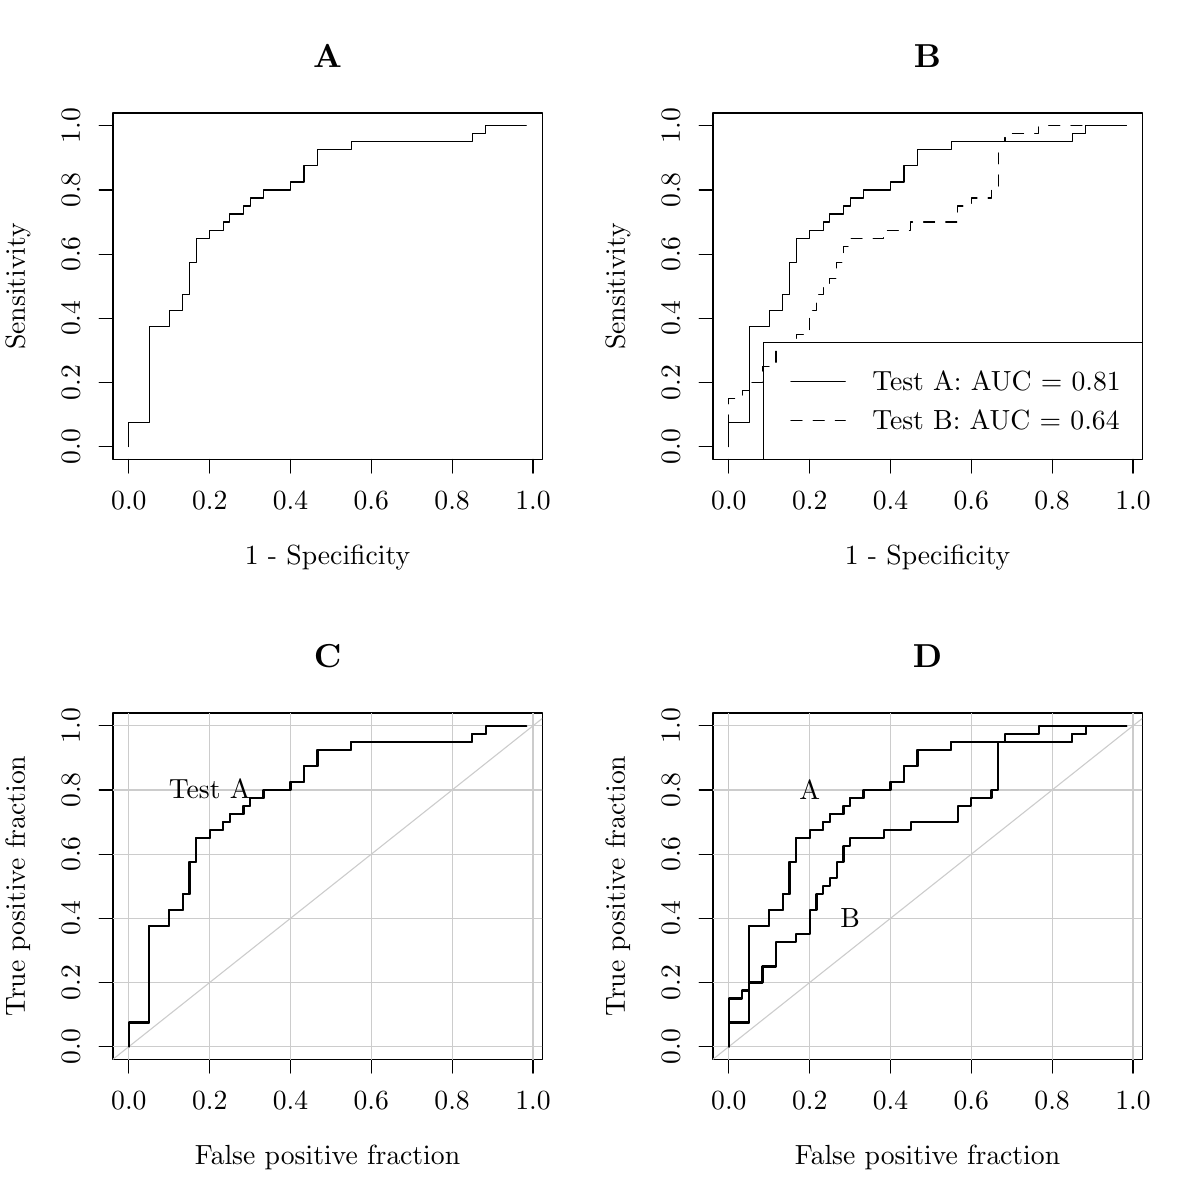 % Created by tikzDevice version 0.7.0 on 2015-01-26 16:54:30
% !TEX encoding = UTF-8 Unicode
\documentclass[10pt]{article}

\nonstopmode

\usepackage{tikz}

\usepackage[active,tightpage,psfixbb]{preview}

\PreviewEnvironment{pgfpicture}

\setlength\PreviewBorder{0pt}
\begin{document}

\begin{tikzpicture}[x=1pt,y=1pt]
\definecolor[named]{fillColor}{rgb}{1.00,1.00,1.00}
\path[use as bounding box,fill=fillColor,fill opacity=0.00] (0,0) rectangle (433.62,433.62);
\begin{scope}
\path[clip] ( 40.84,267.61) rectangle (195.89,392.78);
\definecolor[named]{drawColor}{rgb}{0.00,0.00,0.00}

\path[draw=drawColor,line width= 0.4pt,line join=round,line cap=round] (190.15,388.15) --
	(187.72,388.15) --
	(187.72,388.15) --
	(185.28,388.15) --
	(185.28,388.15) --
	(182.85,388.15) --
	(182.85,388.15) --
	(180.42,388.15) --
	(180.42,388.15) --
	(177.98,388.15) --
	(177.98,388.15) --
	(175.55,388.15) --
	(175.55,388.15) --
	(175.55,388.15) --
	(175.55,385.25) --
	(173.12,385.25) --
	(173.12,385.25) --
	(170.68,385.25) --
	(170.68,385.25) --
	(170.68,385.25) --
	(170.68,382.35) --
	(168.25,382.35) --
	(168.25,382.35) --
	(165.82,382.35) --
	(165.82,382.35) --
	(163.38,382.35) --
	(163.38,382.35) --
	(160.95,382.35) --
	(160.95,382.35) --
	(158.52,382.35) --
	(158.52,382.35) --
	(156.08,382.35) --
	(156.08,382.35) --
	(153.65,382.35) --
	(153.65,382.35) --
	(151.22,382.35) --
	(151.22,382.35) --
	(148.78,382.35) --
	(148.78,382.35) --
	(146.35,382.35) --
	(146.35,382.35) --
	(143.92,382.35) --
	(143.92,382.35) --
	(141.48,382.35) --
	(141.48,382.35) --
	(139.05,382.35) --
	(139.05,382.35) --
	(136.62,382.35) --
	(136.62,382.35) --
	(134.18,382.35) --
	(134.18,382.35) --
	(131.75,382.35) --
	(131.75,382.35) --
	(129.32,382.35) --
	(129.32,382.35) --
	(126.88,382.35) --
	(126.88,382.35) --
	(126.88,382.35) --
	(126.88,379.45) --
	(124.45,379.45) --
	(124.45,379.45) --
	(122.02,379.45) --
	(122.02,379.45) --
	(119.58,379.45) --
	(119.58,379.45) --
	(117.15,379.45) --
	(117.15,379.45) --
	(114.71,379.45) --
	(114.71,379.45) --
	(114.71,379.45) --
	(114.71,376.56) --
	(114.71,376.56) --
	(114.71,373.66) --
	(112.28,373.66) --
	(112.28,373.66) --
	(109.85,373.66) --
	(109.85,373.66) --
	(109.85,373.66) --
	(109.85,370.76) --
	(109.85,370.76) --
	(109.85,367.86) --
	(107.41,367.86) --
	(107.41,367.86) --
	(104.98,367.86) --
	(104.98,367.86) --
	(104.98,367.86) --
	(104.98,364.97) --
	(102.55,364.97) --
	(102.55,364.97) --
	(100.11,364.97) --
	(100.11,364.97) --
	( 97.68,364.97) --
	( 97.68,364.97) --
	( 95.25,364.97) --
	( 95.25,364.97) --
	( 95.25,364.97) --
	( 95.25,362.07) --
	( 92.81,362.07) --
	( 92.81,362.07) --
	( 90.38,362.07) --
	( 90.38,362.07) --
	( 90.38,362.07) --
	( 90.38,359.17) --
	( 87.95,359.17) --
	( 87.95,359.17) --
	( 87.95,359.17) --
	( 87.95,356.27) --
	( 85.51,356.27) --
	( 85.51,356.27) --
	( 83.08,356.27) --
	( 83.08,356.27) --
	( 83.08,356.27) --
	( 83.08,353.38) --
	( 80.65,353.38) --
	( 80.65,353.38) --
	( 80.65,353.38) --
	( 80.65,350.48) --
	( 78.21,350.48) --
	( 78.21,350.48) --
	( 75.78,350.48) --
	( 75.78,350.48) --
	( 75.78,350.48) --
	( 75.78,347.58) --
	( 73.35,347.58) --
	( 73.35,347.58) --
	( 70.91,347.58) --
	( 70.91,347.58) --
	( 70.91,347.58) --
	( 70.91,344.68) --
	( 70.91,344.68) --
	( 70.91,341.79) --
	( 70.91,341.79) --
	( 70.91,338.89) --
	( 68.48,338.89) --
	( 68.48,338.89) --
	( 68.48,338.89) --
	( 68.48,335.99) --
	( 68.48,335.99) --
	( 68.48,333.09) --
	( 68.48,333.09) --
	( 68.48,330.19) --
	( 68.48,330.19) --
	( 68.48,327.30) --
	( 66.05,327.30) --
	( 66.05,327.30) --
	( 66.05,327.30) --
	( 66.05,324.40) --
	( 66.05,324.40) --
	( 66.05,321.50) --
	( 63.61,321.50) --
	( 63.61,321.50) --
	( 61.18,321.50) --
	( 61.18,321.50) --
	( 61.18,321.50) --
	( 61.18,318.60) --
	( 61.18,318.60) --
	( 61.18,315.71) --
	( 58.75,315.71) --
	( 58.75,315.71) --
	( 56.31,315.71) --
	( 56.31,315.71) --
	( 53.88,315.71) --
	( 53.88,315.71) --
	( 53.88,315.71) --
	( 53.88,312.81) --
	( 53.88,312.81) --
	( 53.88,309.91) --
	( 53.88,309.91) --
	( 53.88,307.01) --
	( 53.88,307.01) --
	( 53.88,304.12) --
	( 53.88,304.12) --
	( 53.88,301.22) --
	( 53.88,301.22) --
	( 53.88,298.32) --
	( 53.88,298.32) --
	( 53.88,295.42) --
	( 53.88,295.42) --
	( 53.88,292.53) --
	( 53.88,292.53) --
	( 53.88,289.63) --
	( 53.88,289.63) --
	( 53.88,286.73) --
	( 53.88,286.73) --
	( 53.88,283.83) --
	( 53.88,283.83) --
	( 53.88,280.94) --
	( 51.45,280.94) --
	( 51.45,280.94) --
	( 49.01,280.94) --
	( 49.01,280.94) --
	( 46.58,280.94) --
	( 46.58,280.94) --
	( 46.58,280.94) --
	( 46.58,278.04) --
	( 46.58,278.04) --
	( 46.58,275.14) --
	( 46.58,275.14) --
	( 46.58,272.24);
\end{scope}
\begin{scope}
\path[clip] (  0.00,  0.00) rectangle (433.62,433.62);
\definecolor[named]{drawColor}{rgb}{0.00,0.00,0.00}

\path[draw=drawColor,line width= 0.4pt,line join=round,line cap=round] ( 46.58,267.61) -- (192.58,267.61);

\path[draw=drawColor,line width= 0.4pt,line join=round,line cap=round] ( 46.58,267.61) -- ( 46.58,262.63);

\path[draw=drawColor,line width= 0.4pt,line join=round,line cap=round] ( 75.78,267.61) -- ( 75.78,262.63);

\path[draw=drawColor,line width= 0.4pt,line join=round,line cap=round] (104.98,267.61) -- (104.98,262.63);

\path[draw=drawColor,line width= 0.4pt,line join=round,line cap=round] (134.18,267.61) -- (134.18,262.63);

\path[draw=drawColor,line width= 0.4pt,line join=round,line cap=round] (163.38,267.61) -- (163.38,262.63);

\path[draw=drawColor,line width= 0.4pt,line join=round,line cap=round] (192.58,267.61) -- (192.58,262.63);

\node[text=drawColor,anchor=base,inner sep=0pt, outer sep=0pt, scale=  1.00] at ( 46.58,249.68) {0.0};

\node[text=drawColor,anchor=base,inner sep=0pt, outer sep=0pt, scale=  1.00] at ( 75.78,249.68) {0.2};

\node[text=drawColor,anchor=base,inner sep=0pt, outer sep=0pt, scale=  1.00] at (104.98,249.68) {0.4};

\node[text=drawColor,anchor=base,inner sep=0pt, outer sep=0pt, scale=  1.00] at (134.18,249.68) {0.6};

\node[text=drawColor,anchor=base,inner sep=0pt, outer sep=0pt, scale=  1.00] at (163.38,249.68) {0.8};

\node[text=drawColor,anchor=base,inner sep=0pt, outer sep=0pt, scale=  1.00] at (192.58,249.68) {1.0};

\path[draw=drawColor,line width= 0.4pt,line join=round,line cap=round] ( 40.84,272.24) -- ( 40.84,388.15);

\path[draw=drawColor,line width= 0.4pt,line join=round,line cap=round] ( 40.84,272.24) -- ( 35.86,272.24);

\path[draw=drawColor,line width= 0.4pt,line join=round,line cap=round] ( 40.84,295.42) -- ( 35.86,295.42);

\path[draw=drawColor,line width= 0.4pt,line join=round,line cap=round] ( 40.84,318.60) -- ( 35.86,318.60);

\path[draw=drawColor,line width= 0.4pt,line join=round,line cap=round] ( 40.84,341.79) -- ( 35.86,341.79);

\path[draw=drawColor,line width= 0.4pt,line join=round,line cap=round] ( 40.84,364.97) -- ( 35.86,364.97);

\path[draw=drawColor,line width= 0.4pt,line join=round,line cap=round] ( 40.84,388.15) -- ( 35.86,388.15);

\node[text=drawColor,rotate= 90.00,anchor=base,inner sep=0pt, outer sep=0pt, scale=  1.00] at ( 28.88,272.24) {0.0};

\node[text=drawColor,rotate= 90.00,anchor=base,inner sep=0pt, outer sep=0pt, scale=  1.00] at ( 28.88,295.42) {0.2};

\node[text=drawColor,rotate= 90.00,anchor=base,inner sep=0pt, outer sep=0pt, scale=  1.00] at ( 28.88,318.60) {0.4};

\node[text=drawColor,rotate= 90.00,anchor=base,inner sep=0pt, outer sep=0pt, scale=  1.00] at ( 28.88,341.79) {0.6};

\node[text=drawColor,rotate= 90.00,anchor=base,inner sep=0pt, outer sep=0pt, scale=  1.00] at ( 28.88,364.97) {0.8};

\node[text=drawColor,rotate= 90.00,anchor=base,inner sep=0pt, outer sep=0pt, scale=  1.00] at ( 28.88,388.15) {1.0};

\path[draw=drawColor,line width= 0.4pt,line join=round,line cap=round] ( 40.84,267.61) --
	(195.89,267.61) --
	(195.89,392.78) --
	( 40.84,392.78) --
	( 40.84,267.61);
\end{scope}
\begin{scope}
\path[clip] (  0.00,216.81) rectangle (216.81,433.62);
\definecolor[named]{drawColor}{rgb}{0.00,0.00,0.00}

\node[text=drawColor,anchor=base,inner sep=0pt, outer sep=0pt, scale=  1.20] at (118.36,409.08) {\bfseries A};

\node[text=drawColor,anchor=base,inner sep=0pt, outer sep=0pt, scale=  1.00] at (118.36,229.76) {1 - Specificity};

\node[text=drawColor,rotate= 90.00,anchor=base,inner sep=0pt, outer sep=0pt, scale=  1.00] at (  8.96,330.19) {Sensitivity};
\end{scope}
\begin{scope}
\path[clip] (257.65,267.61) rectangle (412.70,392.78);
\definecolor[named]{drawColor}{rgb}{0.00,0.00,0.00}

\path[draw=drawColor,line width= 0.4pt,line join=round,line cap=round] (406.96,388.15) --
	(404.53,388.15) --
	(404.53,388.15) --
	(402.09,388.15) --
	(402.09,388.15) --
	(399.66,388.15) --
	(399.66,388.15) --
	(397.23,388.15) --
	(397.23,388.15) --
	(394.79,388.15) --
	(394.79,388.15) --
	(392.36,388.15) --
	(392.36,388.15) --
	(392.36,388.15) --
	(392.36,385.25) --
	(389.93,385.25) --
	(389.93,385.25) --
	(387.49,385.25) --
	(387.49,385.25) --
	(387.49,385.25) --
	(387.49,382.35) --
	(385.06,382.35) --
	(385.06,382.35) --
	(382.63,382.35) --
	(382.63,382.35) --
	(380.19,382.35) --
	(380.19,382.35) --
	(377.76,382.35) --
	(377.76,382.35) --
	(375.33,382.35) --
	(375.33,382.35) --
	(372.89,382.35) --
	(372.89,382.35) --
	(370.46,382.35) --
	(370.46,382.35) --
	(368.03,382.35) --
	(368.03,382.35) --
	(365.59,382.35) --
	(365.59,382.35) --
	(363.16,382.35) --
	(363.16,382.35) --
	(360.73,382.35) --
	(360.73,382.35) --
	(358.29,382.35) --
	(358.29,382.35) --
	(355.86,382.35) --
	(355.86,382.35) --
	(353.43,382.35) --
	(353.43,382.35) --
	(350.99,382.35) --
	(350.99,382.35) --
	(348.56,382.35) --
	(348.56,382.35) --
	(346.13,382.35) --
	(346.13,382.35) --
	(343.69,382.35) --
	(343.69,382.35) --
	(343.69,382.35) --
	(343.69,379.45) --
	(341.26,379.45) --
	(341.26,379.45) --
	(338.83,379.45) --
	(338.83,379.45) --
	(336.39,379.45) --
	(336.39,379.45) --
	(333.96,379.45) --
	(333.96,379.45) --
	(331.52,379.45) --
	(331.52,379.45) --
	(331.52,379.45) --
	(331.52,376.56) --
	(331.52,376.56) --
	(331.52,373.66) --
	(329.09,373.66) --
	(329.09,373.66) --
	(326.66,373.66) --
	(326.66,373.66) --
	(326.66,373.66) --
	(326.66,370.76) --
	(326.66,370.76) --
	(326.66,367.86) --
	(324.22,367.86) --
	(324.22,367.86) --
	(321.79,367.86) --
	(321.79,367.86) --
	(321.79,367.86) --
	(321.79,364.97) --
	(319.36,364.97) --
	(319.36,364.97) --
	(316.92,364.97) --
	(316.92,364.97) --
	(314.49,364.97) --
	(314.49,364.97) --
	(312.06,364.97) --
	(312.06,364.97) --
	(312.06,364.97) --
	(312.06,362.07) --
	(309.62,362.07) --
	(309.62,362.07) --
	(307.19,362.07) --
	(307.19,362.07) --
	(307.19,362.07) --
	(307.19,359.17) --
	(304.76,359.17) --
	(304.76,359.17) --
	(304.76,359.17) --
	(304.76,356.27) --
	(302.32,356.27) --
	(302.32,356.27) --
	(299.89,356.27) --
	(299.89,356.27) --
	(299.89,356.27) --
	(299.89,353.38) --
	(297.46,353.38) --
	(297.46,353.38) --
	(297.46,353.38) --
	(297.46,350.48) --
	(295.02,350.48) --
	(295.02,350.48) --
	(292.59,350.48) --
	(292.59,350.48) --
	(292.59,350.48) --
	(292.59,347.58) --
	(290.16,347.58) --
	(290.16,347.58) --
	(287.72,347.58) --
	(287.72,347.58) --
	(287.72,347.58) --
	(287.72,344.68) --
	(287.72,344.68) --
	(287.72,341.79) --
	(287.72,341.79) --
	(287.72,338.89) --
	(285.29,338.89) --
	(285.29,338.89) --
	(285.29,338.89) --
	(285.29,335.99) --
	(285.29,335.99) --
	(285.29,333.09) --
	(285.29,333.09) --
	(285.29,330.19) --
	(285.29,330.19) --
	(285.29,327.30) --
	(282.86,327.30) --
	(282.86,327.30) --
	(282.86,327.30) --
	(282.86,324.40) --
	(282.86,324.40) --
	(282.86,321.50) --
	(280.42,321.50) --
	(280.42,321.50) --
	(277.99,321.50) --
	(277.99,321.50) --
	(277.99,321.50) --
	(277.99,318.60) --
	(277.99,318.60) --
	(277.99,315.71) --
	(275.56,315.71) --
	(275.56,315.71) --
	(273.12,315.71) --
	(273.12,315.71) --
	(270.69,315.71) --
	(270.69,315.71) --
	(270.69,315.71) --
	(270.69,312.81) --
	(270.69,312.81) --
	(270.69,309.91) --
	(270.69,309.91) --
	(270.69,307.01) --
	(270.69,307.01) --
	(270.69,304.12) --
	(270.69,304.12) --
	(270.69,301.22) --
	(270.69,301.22) --
	(270.69,298.32) --
	(270.69,298.32) --
	(270.69,295.42) --
	(270.69,295.42) --
	(270.69,292.53) --
	(270.69,292.53) --
	(270.69,289.63) --
	(270.69,289.63) --
	(270.69,286.73) --
	(270.69,286.73) --
	(270.69,283.83) --
	(270.69,283.83) --
	(270.69,280.94) --
	(268.26,280.94) --
	(268.26,280.94) --
	(265.82,280.94) --
	(265.82,280.94) --
	(263.39,280.94) --
	(263.39,280.94) --
	(263.39,280.94) --
	(263.39,278.04) --
	(263.39,278.04) --
	(263.39,275.14) --
	(263.39,275.14) --
	(263.39,272.24);
\end{scope}
\begin{scope}
\path[clip] (  0.00,  0.00) rectangle (433.62,433.62);
\definecolor[named]{drawColor}{rgb}{0.00,0.00,0.00}

\path[draw=drawColor,line width= 0.4pt,line join=round,line cap=round] (263.39,267.61) -- (409.39,267.61);

\path[draw=drawColor,line width= 0.4pt,line join=round,line cap=round] (263.39,267.61) -- (263.39,262.63);

\path[draw=drawColor,line width= 0.4pt,line join=round,line cap=round] (292.59,267.61) -- (292.59,262.63);

\path[draw=drawColor,line width= 0.4pt,line join=round,line cap=round] (321.79,267.61) -- (321.79,262.63);

\path[draw=drawColor,line width= 0.4pt,line join=round,line cap=round] (350.99,267.61) -- (350.99,262.63);

\path[draw=drawColor,line width= 0.4pt,line join=round,line cap=round] (380.19,267.61) -- (380.19,262.63);

\path[draw=drawColor,line width= 0.4pt,line join=round,line cap=round] (409.39,267.61) -- (409.39,262.63);

\node[text=drawColor,anchor=base,inner sep=0pt, outer sep=0pt, scale=  1.00] at (263.39,249.68) {0.0};

\node[text=drawColor,anchor=base,inner sep=0pt, outer sep=0pt, scale=  1.00] at (292.59,249.68) {0.2};

\node[text=drawColor,anchor=base,inner sep=0pt, outer sep=0pt, scale=  1.00] at (321.79,249.68) {0.4};

\node[text=drawColor,anchor=base,inner sep=0pt, outer sep=0pt, scale=  1.00] at (350.99,249.68) {0.6};

\node[text=drawColor,anchor=base,inner sep=0pt, outer sep=0pt, scale=  1.00] at (380.19,249.68) {0.8};

\node[text=drawColor,anchor=base,inner sep=0pt, outer sep=0pt, scale=  1.00] at (409.39,249.68) {1.0};

\path[draw=drawColor,line width= 0.4pt,line join=round,line cap=round] (257.65,272.24) -- (257.65,388.15);

\path[draw=drawColor,line width= 0.4pt,line join=round,line cap=round] (257.65,272.24) -- (252.67,272.24);

\path[draw=drawColor,line width= 0.4pt,line join=round,line cap=round] (257.65,295.42) -- (252.67,295.42);

\path[draw=drawColor,line width= 0.4pt,line join=round,line cap=round] (257.65,318.60) -- (252.67,318.60);

\path[draw=drawColor,line width= 0.4pt,line join=round,line cap=round] (257.65,341.79) -- (252.67,341.79);

\path[draw=drawColor,line width= 0.4pt,line join=round,line cap=round] (257.65,364.97) -- (252.67,364.97);

\path[draw=drawColor,line width= 0.4pt,line join=round,line cap=round] (257.65,388.15) -- (252.67,388.15);

\node[text=drawColor,rotate= 90.00,anchor=base,inner sep=0pt, outer sep=0pt, scale=  1.00] at (245.69,272.24) {0.0};

\node[text=drawColor,rotate= 90.00,anchor=base,inner sep=0pt, outer sep=0pt, scale=  1.00] at (245.69,295.42) {0.2};

\node[text=drawColor,rotate= 90.00,anchor=base,inner sep=0pt, outer sep=0pt, scale=  1.00] at (245.69,318.60) {0.4};

\node[text=drawColor,rotate= 90.00,anchor=base,inner sep=0pt, outer sep=0pt, scale=  1.00] at (245.69,341.79) {0.6};

\node[text=drawColor,rotate= 90.00,anchor=base,inner sep=0pt, outer sep=0pt, scale=  1.00] at (245.69,364.97) {0.8};

\node[text=drawColor,rotate= 90.00,anchor=base,inner sep=0pt, outer sep=0pt, scale=  1.00] at (245.69,388.15) {1.0};

\path[draw=drawColor,line width= 0.4pt,line join=round,line cap=round] (257.65,267.61) --
	(412.70,267.61) --
	(412.70,392.78) --
	(257.65,392.78) --
	(257.65,267.61);
\end{scope}
\begin{scope}
\path[clip] (216.81,216.81) rectangle (433.62,433.62);
\definecolor[named]{drawColor}{rgb}{0.00,0.00,0.00}

\node[text=drawColor,anchor=base,inner sep=0pt, outer sep=0pt, scale=  1.20] at (335.17,409.08) {\bfseries B};

\node[text=drawColor,anchor=base,inner sep=0pt, outer sep=0pt, scale=  1.00] at (335.17,229.76) {1 - Specificity};

\node[text=drawColor,rotate= 90.00,anchor=base,inner sep=0pt, outer sep=0pt, scale=  1.00] at (225.77,330.19) {Sensitivity};
\end{scope}
\begin{scope}
\path[clip] (257.65,267.61) rectangle (412.70,392.78);
\definecolor[named]{drawColor}{rgb}{0.00,0.00,0.00}

\path[draw=drawColor,line width= 0.4pt,dash pattern=on 4pt off 4pt ,line join=round,line cap=round] (406.96,388.15) --
	(404.53,388.15) --
	(404.53,388.15) --
	(402.09,388.15) --
	(402.09,388.15) --
	(399.66,388.15) --
	(399.66,388.15) --
	(397.23,388.15) --
	(397.23,388.15) --
	(394.79,388.15) --
	(394.79,388.15) --
	(392.36,388.15) --
	(392.36,388.15) --
	(389.93,388.15) --
	(389.93,388.15) --
	(387.49,388.15) --
	(387.49,388.15) --
	(385.06,388.15) --
	(385.06,388.15) --
	(382.63,388.15) --
	(382.63,388.15) --
	(380.19,388.15) --
	(380.19,388.15) --
	(377.76,388.15) --
	(377.76,388.15) --
	(375.33,388.15) --
	(375.33,388.15) --
	(375.33,388.15) --
	(375.33,385.25) --
	(372.89,385.25) --
	(372.89,385.25) --
	(370.46,385.25) --
	(370.46,385.25) --
	(368.03,385.25) --
	(368.03,385.25) --
	(365.59,385.25) --
	(365.59,385.25) --
	(363.16,385.25) --
	(363.16,385.25) --
	(363.16,385.25) --
	(363.16,382.35) --
	(360.73,382.35) --
	(360.73,382.35) --
	(360.73,382.35) --
	(360.73,379.45) --
	(360.73,379.45) --
	(360.73,376.56) --
	(360.73,376.56) --
	(360.73,373.66) --
	(360.73,373.66) --
	(360.73,370.76) --
	(360.73,370.76) --
	(360.73,367.86) --
	(360.73,367.86) --
	(360.73,364.97) --
	(358.29,364.97) --
	(358.29,364.97) --
	(358.29,364.97) --
	(358.29,362.07) --
	(355.86,362.07) --
	(355.86,362.07) --
	(353.43,362.07) --
	(353.43,362.07) --
	(350.99,362.07) --
	(350.99,362.07) --
	(350.99,362.07) --
	(350.99,359.17) --
	(348.56,359.17) --
	(348.56,359.17) --
	(346.13,359.17) --
	(346.13,359.17) --
	(346.13,359.17) --
	(346.13,356.27) --
	(346.13,356.27) --
	(346.13,353.38) --
	(343.69,353.38) --
	(343.69,353.38) --
	(341.26,353.38) --
	(341.26,353.38) --
	(338.83,353.38) --
	(338.83,353.38) --
	(336.39,353.38) --
	(336.39,353.38) --
	(333.96,353.38) --
	(333.96,353.38) --
	(331.52,353.38) --
	(331.52,353.38) --
	(329.09,353.38) --
	(329.09,353.38) --
	(329.09,353.38) --
	(329.09,350.48) --
	(326.66,350.48) --
	(326.66,350.48) --
	(324.22,350.48) --
	(324.22,350.48) --
	(321.79,350.48) --
	(321.79,350.48) --
	(319.36,350.48) --
	(319.36,350.48) --
	(319.36,350.48) --
	(319.36,347.58) --
	(316.92,347.58) --
	(316.92,347.58) --
	(314.49,347.58) --
	(314.49,347.58) --
	(312.06,347.58) --
	(312.06,347.58) --
	(309.62,347.58) --
	(309.62,347.58) --
	(307.19,347.58) --
	(307.19,347.58) --
	(307.19,347.58) --
	(307.19,344.68) --
	(304.76,344.68) --
	(304.76,344.68) --
	(304.76,344.68) --
	(304.76,341.79) --
	(304.76,341.79) --
	(304.76,338.89) --
	(302.32,338.89) --
	(302.32,338.89) --
	(302.32,338.89) --
	(302.32,335.99) --
	(302.32,335.99) --
	(302.32,333.09) --
	(299.89,333.09) --
	(299.89,333.09) --
	(299.89,333.09) --
	(299.89,330.19) --
	(297.46,330.19) --
	(297.46,330.19) --
	(297.46,330.19) --
	(297.46,327.30) --
	(295.02,327.30) --
	(295.02,327.30) --
	(295.02,327.30) --
	(295.02,324.40) --
	(295.02,324.40) --
	(295.02,321.50) --
	(292.59,321.50) --
	(292.59,321.50) --
	(292.59,321.50) --
	(292.59,318.60) --
	(292.59,318.60) --
	(292.59,315.71) --
	(292.59,315.71) --
	(292.59,312.81) --
	(290.16,312.81) --
	(290.16,312.81) --
	(287.72,312.81) --
	(287.72,312.81) --
	(287.72,312.81) --
	(287.72,309.91) --
	(285.29,309.91) --
	(285.29,309.91) --
	(282.86,309.91) --
	(282.86,309.91) --
	(280.42,309.91) --
	(280.42,309.91) --
	(280.42,309.91) --
	(280.42,307.01) --
	(280.42,307.01) --
	(280.42,304.12) --
	(280.42,304.12) --
	(280.42,301.22) --
	(277.99,301.22) --
	(277.99,301.22) --
	(275.56,301.22) --
	(275.56,301.22) --
	(275.56,301.22) --
	(275.56,298.32) --
	(275.56,298.32) --
	(275.56,295.42) --
	(273.12,295.42) --
	(273.12,295.42) --
	(270.69,295.42) --
	(270.69,295.42) --
	(270.69,295.42) --
	(270.69,292.53) --
	(268.26,292.53) --
	(268.26,292.53) --
	(268.26,292.53) --
	(268.26,289.63) --
	(265.82,289.63) --
	(265.82,289.63) --
	(263.39,289.63) --
	(263.39,289.63) --
	(263.39,289.63) --
	(263.39,286.73) --
	(263.39,286.73) --
	(263.39,283.83) --
	(263.39,283.83) --
	(263.39,280.94) --
	(263.39,280.94) --
	(263.39,278.04) --
	(263.39,278.04) --
	(263.39,275.14) --
	(263.39,275.14) --
	(263.39,272.24);

\path[draw=drawColor,line width= 0.4pt,line join=round,line cap=round] (276.04,309.93) rectangle (412.70,267.61);

\path[draw=drawColor,line width= 0.4pt,line join=round,line cap=round] (285.83,295.82) -- (305.42,295.82);

\path[draw=drawColor,line width= 0.4pt,dash pattern=on 4pt off 4pt ,line join=round,line cap=round] (285.83,281.71) -- (305.42,281.71);

\node[text=drawColor,anchor=base west,inner sep=0pt, outer sep=0pt, scale=  1.00] at (315.22,292.39) {Test A: AUC = 0.81};

\node[text=drawColor,anchor=base west,inner sep=0pt, outer sep=0pt, scale=  1.00] at (315.22,278.29) {Test B: AUC = 0.64};
\end{scope}
\begin{scope}
\path[clip] ( 40.84, 50.80) rectangle (195.89,175.97);
\definecolor[named]{drawColor}{rgb}{0.00,0.00,0.00}

\path[draw=drawColor,line width= 0.8pt,line join=round,line cap=round] (190.15,171.34) --
	(187.72,171.34) --
	(187.72,171.34) --
	(185.28,171.34) --
	(185.28,171.34) --
	(182.85,171.34) --
	(182.85,171.34) --
	(180.42,171.34) --
	(180.42,171.34) --
	(177.98,171.34) --
	(177.98,171.34) --
	(175.55,171.34) --
	(175.55,171.34) --
	(175.55,171.34) --
	(175.55,168.44) --
	(173.12,168.44) --
	(173.12,168.44) --
	(170.68,168.44) --
	(170.68,168.44) --
	(170.68,168.44) --
	(170.68,165.54) --
	(168.25,165.54) --
	(168.25,165.54) --
	(165.82,165.54) --
	(165.82,165.54) --
	(163.38,165.54) --
	(163.38,165.54) --
	(160.95,165.54) --
	(160.95,165.54) --
	(158.52,165.54) --
	(158.52,165.54) --
	(156.08,165.54) --
	(156.08,165.54) --
	(153.65,165.54) --
	(153.65,165.54) --
	(151.22,165.54) --
	(151.22,165.54) --
	(148.78,165.54) --
	(148.78,165.54) --
	(146.35,165.54) --
	(146.35,165.54) --
	(143.92,165.54) --
	(143.92,165.54) --
	(141.48,165.54) --
	(141.48,165.54) --
	(139.05,165.54) --
	(139.05,165.54) --
	(136.62,165.54) --
	(136.62,165.54) --
	(134.18,165.54) --
	(134.18,165.54) --
	(131.75,165.54) --
	(131.75,165.54) --
	(129.32,165.54) --
	(129.32,165.54) --
	(126.88,165.54) --
	(126.88,165.54) --
	(126.88,165.54) --
	(126.88,162.64) --
	(124.45,162.64) --
	(124.45,162.64) --
	(122.02,162.64) --
	(122.02,162.64) --
	(119.58,162.64) --
	(119.58,162.64) --
	(117.15,162.64) --
	(117.15,162.64) --
	(114.71,162.64) --
	(114.71,162.64) --
	(114.71,162.64) --
	(114.71,159.75) --
	(114.71,159.75) --
	(114.71,156.85) --
	(112.28,156.85) --
	(112.28,156.85) --
	(109.85,156.85) --
	(109.85,156.85) --
	(109.85,156.85) --
	(109.85,153.95) --
	(109.85,153.95) --
	(109.85,151.05) --
	(107.41,151.05) --
	(107.41,151.05) --
	(104.98,151.05) --
	(104.98,151.05) --
	(104.98,151.05) --
	(104.98,148.16) --
	(102.55,148.16) --
	(102.55,148.16) --
	(100.11,148.16) --
	(100.11,148.16) --
	( 97.68,148.16) --
	( 97.68,148.16) --
	( 95.25,148.16) --
	( 95.25,148.16) --
	( 95.25,148.16) --
	( 95.25,145.26) --
	( 92.81,145.26) --
	( 92.81,145.26) --
	( 90.38,145.26) --
	( 90.38,145.26) --
	( 90.38,145.26) --
	( 90.38,142.36) --
	( 87.95,142.36) --
	( 87.95,142.36) --
	( 87.95,142.36) --
	( 87.95,139.46) --
	( 85.51,139.46) --
	( 85.51,139.46) --
	( 83.08,139.46) --
	( 83.08,139.46) --
	( 83.08,139.46) --
	( 83.08,136.57) --
	( 80.65,136.57) --
	( 80.65,136.57) --
	( 80.65,136.57) --
	( 80.65,133.67) --
	( 78.21,133.67) --
	( 78.21,133.67) --
	( 75.78,133.67) --
	( 75.78,133.67) --
	( 75.78,133.67) --
	( 75.78,130.77) --
	( 73.35,130.77) --
	( 73.35,130.77) --
	( 70.91,130.77) --
	( 70.91,130.77) --
	( 70.91,130.77) --
	( 70.91,127.87) --
	( 70.91,127.87) --
	( 70.91,124.98) --
	( 70.91,124.98) --
	( 70.91,122.08) --
	( 68.48,122.08) --
	( 68.48,122.08) --
	( 68.48,122.08) --
	( 68.48,119.18) --
	( 68.48,119.18) --
	( 68.48,116.28) --
	( 68.48,116.28) --
	( 68.48,113.38) --
	( 68.48,113.38) --
	( 68.48,110.49) --
	( 66.05,110.49) --
	( 66.05,110.49) --
	( 66.05,110.49) --
	( 66.05,107.59) --
	( 66.05,107.59) --
	( 66.05,104.69) --
	( 63.61,104.69) --
	( 63.61,104.69) --
	( 61.18,104.69) --
	( 61.18,104.69) --
	( 61.18,104.69) --
	( 61.18,101.79) --
	( 61.18,101.79) --
	( 61.18, 98.90) --
	( 58.75, 98.90) --
	( 58.75, 98.90) --
	( 56.31, 98.90) --
	( 56.31, 98.90) --
	( 53.88, 98.90) --
	( 53.88, 98.90) --
	( 53.88, 98.90) --
	( 53.88, 96.00) --
	( 53.88, 96.00) --
	( 53.88, 93.10) --
	( 53.88, 93.10) --
	( 53.88, 90.20) --
	( 53.88, 90.20) --
	( 53.88, 87.31) --
	( 53.88, 87.31) --
	( 53.88, 84.41) --
	( 53.88, 84.41) --
	( 53.88, 81.51) --
	( 53.88, 81.51) --
	( 53.88, 78.61) --
	( 53.88, 78.61) --
	( 53.88, 75.72) --
	( 53.88, 75.72) --
	( 53.88, 72.82) --
	( 53.88, 72.82) --
	( 53.88, 69.92) --
	( 53.88, 69.92) --
	( 53.88, 67.02) --
	( 53.88, 67.02) --
	( 53.88, 64.13) --
	( 51.45, 64.13) --
	( 51.45, 64.13) --
	( 49.01, 64.13) --
	( 49.01, 64.13) --
	( 46.58, 64.13) --
	( 46.58, 64.13) --
	( 46.58, 64.13) --
	( 46.58, 61.23) --
	( 46.58, 61.23) --
	( 46.58, 58.33) --
	( 46.58, 58.33) --
	( 46.58, 55.43);
\end{scope}
\begin{scope}
\path[clip] (  0.00,  0.00) rectangle (433.62,433.62);
\definecolor[named]{drawColor}{rgb}{0.00,0.00,0.00}

\path[draw=drawColor,line width= 0.4pt,line join=round,line cap=round] ( 46.58, 50.80) -- (192.58, 50.80);

\path[draw=drawColor,line width= 0.4pt,line join=round,line cap=round] ( 46.58, 50.80) -- ( 46.58, 45.82);

\path[draw=drawColor,line width= 0.4pt,line join=round,line cap=round] ( 75.78, 50.80) -- ( 75.78, 45.82);

\path[draw=drawColor,line width= 0.4pt,line join=round,line cap=round] (104.98, 50.80) -- (104.98, 45.82);

\path[draw=drawColor,line width= 0.4pt,line join=round,line cap=round] (134.18, 50.80) -- (134.18, 45.82);

\path[draw=drawColor,line width= 0.4pt,line join=round,line cap=round] (163.38, 50.80) -- (163.38, 45.82);

\path[draw=drawColor,line width= 0.4pt,line join=round,line cap=round] (192.58, 50.80) -- (192.58, 45.82);

\node[text=drawColor,anchor=base,inner sep=0pt, outer sep=0pt, scale=  1.00] at ( 46.58, 32.87) {0.0};

\node[text=drawColor,anchor=base,inner sep=0pt, outer sep=0pt, scale=  1.00] at ( 75.78, 32.87) {0.2};

\node[text=drawColor,anchor=base,inner sep=0pt, outer sep=0pt, scale=  1.00] at (104.98, 32.87) {0.4};

\node[text=drawColor,anchor=base,inner sep=0pt, outer sep=0pt, scale=  1.00] at (134.18, 32.87) {0.6};

\node[text=drawColor,anchor=base,inner sep=0pt, outer sep=0pt, scale=  1.00] at (163.38, 32.87) {0.8};

\node[text=drawColor,anchor=base,inner sep=0pt, outer sep=0pt, scale=  1.00] at (192.58, 32.87) {1.0};

\path[draw=drawColor,line width= 0.4pt,line join=round,line cap=round] ( 40.84, 55.43) -- ( 40.84,171.34);

\path[draw=drawColor,line width= 0.4pt,line join=round,line cap=round] ( 40.84, 55.43) -- ( 35.86, 55.43);

\path[draw=drawColor,line width= 0.4pt,line join=round,line cap=round] ( 40.84, 78.61) -- ( 35.86, 78.61);

\path[draw=drawColor,line width= 0.4pt,line join=round,line cap=round] ( 40.84,101.79) -- ( 35.86,101.79);

\path[draw=drawColor,line width= 0.4pt,line join=round,line cap=round] ( 40.84,124.98) -- ( 35.86,124.98);

\path[draw=drawColor,line width= 0.4pt,line join=round,line cap=round] ( 40.84,148.16) -- ( 35.86,148.16);

\path[draw=drawColor,line width= 0.4pt,line join=round,line cap=round] ( 40.84,171.34) -- ( 35.86,171.34);

\node[text=drawColor,rotate= 90.00,anchor=base,inner sep=0pt, outer sep=0pt, scale=  1.00] at ( 28.88, 55.43) {0.0};

\node[text=drawColor,rotate= 90.00,anchor=base,inner sep=0pt, outer sep=0pt, scale=  1.00] at ( 28.88, 78.61) {0.2};

\node[text=drawColor,rotate= 90.00,anchor=base,inner sep=0pt, outer sep=0pt, scale=  1.00] at ( 28.88,101.79) {0.4};

\node[text=drawColor,rotate= 90.00,anchor=base,inner sep=0pt, outer sep=0pt, scale=  1.00] at ( 28.88,124.98) {0.6};

\node[text=drawColor,rotate= 90.00,anchor=base,inner sep=0pt, outer sep=0pt, scale=  1.00] at ( 28.88,148.16) {0.8};

\node[text=drawColor,rotate= 90.00,anchor=base,inner sep=0pt, outer sep=0pt, scale=  1.00] at ( 28.88,171.34) {1.0};

\path[draw=drawColor,line width= 0.4pt,line join=round,line cap=round] ( 40.84, 50.80) --
	(195.89, 50.80) --
	(195.89,175.97) --
	( 40.84,175.97) --
	( 40.84, 50.80);
\end{scope}
\begin{scope}
\path[clip] (  0.00,  0.00) rectangle (216.81,216.81);
\definecolor[named]{drawColor}{rgb}{0.00,0.00,0.00}

\node[text=drawColor,anchor=base,inner sep=0pt, outer sep=0pt, scale=  1.20] at (118.36,192.27) {\bfseries C};

\node[text=drawColor,anchor=base,inner sep=0pt, outer sep=0pt, scale=  1.00] at (118.36, 12.95) {False positive fraction};

\node[text=drawColor,rotate= 90.00,anchor=base,inner sep=0pt, outer sep=0pt, scale=  1.00] at (  8.96,113.38) {True positive fraction};
\end{scope}
\begin{scope}
\path[clip] ( 40.84, 50.80) rectangle (195.89,175.97);
\definecolor[named]{drawColor}{rgb}{0.80,0.80,0.80}

\path[draw=drawColor,line width= 0.4pt,line join=round,line cap=round] ( 46.58, 50.80) -- ( 46.58,175.97);

\path[draw=drawColor,line width= 0.4pt,line join=round,line cap=round] ( 75.78, 50.80) -- ( 75.78,175.97);

\path[draw=drawColor,line width= 0.4pt,line join=round,line cap=round] (104.98, 50.80) -- (104.98,175.97);

\path[draw=drawColor,line width= 0.4pt,line join=round,line cap=round] (134.18, 50.80) -- (134.18,175.97);

\path[draw=drawColor,line width= 0.4pt,line join=round,line cap=round] (163.38, 50.80) -- (163.38,175.97);

\path[draw=drawColor,line width= 0.4pt,line join=round,line cap=round] (192.58, 50.80) -- (192.58,175.97);

\path[draw=drawColor,line width= 0.4pt,line join=round,line cap=round] ( 40.84, 55.43) -- (195.89, 55.43);

\path[draw=drawColor,line width= 0.4pt,line join=round,line cap=round] ( 40.84, 78.61) -- (195.89, 78.61);

\path[draw=drawColor,line width= 0.4pt,line join=round,line cap=round] ( 40.84,101.79) -- (195.89,101.79);

\path[draw=drawColor,line width= 0.4pt,line join=round,line cap=round] ( 40.84,124.98) -- (195.89,124.98);

\path[draw=drawColor,line width= 0.4pt,line join=round,line cap=round] ( 40.84,148.16) -- (195.89,148.16);

\path[draw=drawColor,line width= 0.4pt,line join=round,line cap=round] ( 40.84,171.34) -- (195.89,171.34);

\path[draw=drawColor,line width= 0.4pt,line join=round,line cap=round] ( 40.84, 50.87) -- (195.89,173.96);
\definecolor[named]{drawColor}{rgb}{0.00,0.00,0.00}

\path[draw=drawColor,line width= 0.8pt,line join=round,line cap=round] (190.15,171.34) --
	(187.72,171.34) --
	(187.72,171.34) --
	(185.28,171.34) --
	(185.28,171.34) --
	(182.85,171.34) --
	(182.85,171.34) --
	(180.42,171.34) --
	(180.42,171.34) --
	(177.98,171.34) --
	(177.98,171.34) --
	(175.55,171.34) --
	(175.55,171.34) --
	(175.55,171.34) --
	(175.55,168.44) --
	(173.12,168.44) --
	(173.12,168.44) --
	(170.68,168.44) --
	(170.68,168.44) --
	(170.68,168.44) --
	(170.68,165.54) --
	(168.25,165.54) --
	(168.25,165.54) --
	(165.82,165.54) --
	(165.82,165.54) --
	(163.38,165.54) --
	(163.38,165.54) --
	(160.95,165.54) --
	(160.95,165.54) --
	(158.52,165.54) --
	(158.52,165.54) --
	(156.08,165.54) --
	(156.08,165.54) --
	(153.65,165.54) --
	(153.65,165.54) --
	(151.22,165.54) --
	(151.22,165.54) --
	(148.78,165.54) --
	(148.78,165.54) --
	(146.35,165.54) --
	(146.35,165.54) --
	(143.92,165.54) --
	(143.92,165.54) --
	(141.48,165.54) --
	(141.48,165.54) --
	(139.05,165.54) --
	(139.05,165.54) --
	(136.62,165.54) --
	(136.62,165.54) --
	(134.18,165.54) --
	(134.18,165.54) --
	(131.75,165.54) --
	(131.75,165.54) --
	(129.32,165.54) --
	(129.32,165.54) --
	(126.88,165.54) --
	(126.88,165.54) --
	(126.88,165.54) --
	(126.88,162.64) --
	(124.45,162.64) --
	(124.45,162.64) --
	(122.02,162.64) --
	(122.02,162.64) --
	(119.58,162.64) --
	(119.58,162.64) --
	(117.15,162.64) --
	(117.15,162.64) --
	(114.71,162.64) --
	(114.71,162.64) --
	(114.71,162.64) --
	(114.71,159.75) --
	(114.71,159.75) --
	(114.71,156.85) --
	(112.28,156.85) --
	(112.28,156.85) --
	(109.85,156.85) --
	(109.85,156.85) --
	(109.85,156.85) --
	(109.85,153.95) --
	(109.85,153.95) --
	(109.85,151.05) --
	(107.41,151.05) --
	(107.41,151.05) --
	(104.98,151.05) --
	(104.98,151.05) --
	(104.98,151.05) --
	(104.98,148.16) --
	(102.55,148.16) --
	(102.55,148.16) --
	(100.11,148.16) --
	(100.11,148.16) --
	( 97.68,148.16) --
	( 97.68,148.16) --
	( 95.25,148.16) --
	( 95.25,148.16) --
	( 95.25,148.16) --
	( 95.25,145.26) --
	( 92.81,145.26) --
	( 92.81,145.26) --
	( 90.38,145.26) --
	( 90.38,145.26) --
	( 90.38,145.26) --
	( 90.38,142.36) --
	( 87.95,142.36) --
	( 87.95,142.36) --
	( 87.95,142.36) --
	( 87.95,139.46) --
	( 85.51,139.46) --
	( 85.51,139.46) --
	( 83.08,139.46) --
	( 83.08,139.46) --
	( 83.08,139.46) --
	( 83.08,136.57) --
	( 80.65,136.57) --
	( 80.65,136.57) --
	( 80.65,136.57) --
	( 80.65,133.67) --
	( 78.21,133.67) --
	( 78.21,133.67) --
	( 75.78,133.67) --
	( 75.78,133.67) --
	( 75.78,133.67) --
	( 75.78,130.77) --
	( 73.35,130.77) --
	( 73.35,130.77) --
	( 70.91,130.77) --
	( 70.91,130.77) --
	( 70.91,130.77) --
	( 70.91,127.87) --
	( 70.91,127.87) --
	( 70.91,124.98) --
	( 70.91,124.98) --
	( 70.91,122.08) --
	( 68.48,122.08) --
	( 68.48,122.08) --
	( 68.48,122.08) --
	( 68.48,119.18) --
	( 68.48,119.18) --
	( 68.48,116.28) --
	( 68.48,116.28) --
	( 68.48,113.38) --
	( 68.48,113.38) --
	( 68.48,110.49) --
	( 66.05,110.49) --
	( 66.05,110.49) --
	( 66.05,110.49) --
	( 66.05,107.59) --
	( 66.05,107.59) --
	( 66.05,104.69) --
	( 63.61,104.69) --
	( 63.61,104.69) --
	( 61.18,104.69) --
	( 61.18,104.69) --
	( 61.18,104.69) --
	( 61.18,101.79) --
	( 61.18,101.79) --
	( 61.18, 98.90) --
	( 58.75, 98.90) --
	( 58.75, 98.90) --
	( 56.31, 98.90) --
	( 56.31, 98.90) --
	( 53.88, 98.90) --
	( 53.88, 98.90) --
	( 53.88, 98.90) --
	( 53.88, 96.00) --
	( 53.88, 96.00) --
	( 53.88, 93.10) --
	( 53.88, 93.10) --
	( 53.88, 90.20) --
	( 53.88, 90.20) --
	( 53.88, 87.31) --
	( 53.88, 87.31) --
	( 53.88, 84.41) --
	( 53.88, 84.41) --
	( 53.88, 81.51) --
	( 53.88, 81.51) --
	( 53.88, 78.61) --
	( 53.88, 78.61) --
	( 53.88, 75.72) --
	( 53.88, 75.72) --
	( 53.88, 72.82) --
	( 53.88, 72.82) --
	( 53.88, 69.92) --
	( 53.88, 69.92) --
	( 53.88, 67.02) --
	( 53.88, 67.02) --
	( 53.88, 64.13) --
	( 51.45, 64.13) --
	( 51.45, 64.13) --
	( 49.01, 64.13) --
	( 49.01, 64.13) --
	( 46.58, 64.13) --
	( 46.58, 64.13) --
	( 46.58, 64.13) --
	( 46.58, 61.23) --
	( 46.58, 61.23) --
	( 46.58, 58.33) --
	( 46.58, 58.33) --
	( 46.58, 55.43);

\node[text=drawColor,anchor=base,inner sep=0pt, outer sep=0pt, scale=  1.00] at ( 75.78,145.21) {Test A};
\end{scope}
\begin{scope}
\path[clip] (257.65, 50.80) rectangle (412.70,175.97);
\definecolor[named]{drawColor}{rgb}{0.00,0.00,0.00}

\path[draw=drawColor,line width= 0.8pt,line join=round,line cap=round] (406.96,171.34) --
	(404.53,171.34) --
	(404.53,171.34) --
	(402.09,171.34) --
	(402.09,171.34) --
	(399.66,171.34) --
	(399.66,171.34) --
	(397.23,171.34) --
	(397.23,171.34) --
	(394.79,171.34) --
	(394.79,171.34) --
	(392.36,171.34) --
	(392.36,171.34) --
	(392.36,171.34) --
	(392.36,168.44) --
	(389.93,168.44) --
	(389.93,168.44) --
	(387.49,168.44) --
	(387.49,168.44) --
	(387.49,168.44) --
	(387.49,165.54) --
	(385.06,165.54) --
	(385.06,165.54) --
	(382.63,165.54) --
	(382.63,165.54) --
	(380.19,165.54) --
	(380.19,165.54) --
	(377.76,165.54) --
	(377.76,165.54) --
	(375.33,165.54) --
	(375.33,165.54) --
	(372.89,165.54) --
	(372.89,165.54) --
	(370.46,165.54) --
	(370.46,165.54) --
	(368.03,165.54) --
	(368.03,165.54) --
	(365.59,165.54) --
	(365.59,165.54) --
	(363.16,165.54) --
	(363.16,165.54) --
	(360.73,165.54) --
	(360.73,165.54) --
	(358.29,165.54) --
	(358.29,165.54) --
	(355.86,165.54) --
	(355.86,165.54) --
	(353.43,165.54) --
	(353.43,165.54) --
	(350.99,165.54) --
	(350.99,165.54) --
	(348.56,165.54) --
	(348.56,165.54) --
	(346.13,165.54) --
	(346.13,165.54) --
	(343.69,165.54) --
	(343.69,165.54) --
	(343.69,165.54) --
	(343.69,162.64) --
	(341.26,162.64) --
	(341.26,162.64) --
	(338.83,162.64) --
	(338.83,162.64) --
	(336.39,162.64) --
	(336.39,162.64) --
	(333.96,162.64) --
	(333.96,162.64) --
	(331.52,162.64) --
	(331.52,162.64) --
	(331.52,162.64) --
	(331.52,159.75) --
	(331.52,159.75) --
	(331.52,156.85) --
	(329.09,156.85) --
	(329.09,156.85) --
	(326.66,156.85) --
	(326.66,156.85) --
	(326.66,156.85) --
	(326.66,153.95) --
	(326.66,153.95) --
	(326.66,151.05) --
	(324.22,151.05) --
	(324.22,151.05) --
	(321.79,151.05) --
	(321.79,151.05) --
	(321.79,151.05) --
	(321.79,148.16) --
	(319.36,148.16) --
	(319.36,148.16) --
	(316.92,148.16) --
	(316.92,148.16) --
	(314.49,148.16) --
	(314.49,148.16) --
	(312.06,148.16) --
	(312.06,148.16) --
	(312.06,148.16) --
	(312.06,145.26) --
	(309.62,145.26) --
	(309.62,145.26) --
	(307.19,145.26) --
	(307.19,145.26) --
	(307.19,145.26) --
	(307.19,142.36) --
	(304.76,142.36) --
	(304.76,142.36) --
	(304.76,142.36) --
	(304.76,139.46) --
	(302.32,139.46) --
	(302.32,139.46) --
	(299.89,139.46) --
	(299.89,139.46) --
	(299.89,139.46) --
	(299.89,136.57) --
	(297.46,136.57) --
	(297.46,136.57) --
	(297.46,136.57) --
	(297.46,133.67) --
	(295.02,133.67) --
	(295.02,133.67) --
	(292.59,133.67) --
	(292.59,133.67) --
	(292.59,133.67) --
	(292.59,130.77) --
	(290.16,130.77) --
	(290.16,130.77) --
	(287.72,130.77) --
	(287.72,130.77) --
	(287.72,130.77) --
	(287.72,127.87) --
	(287.72,127.87) --
	(287.72,124.98) --
	(287.72,124.98) --
	(287.72,122.08) --
	(285.29,122.08) --
	(285.29,122.08) --
	(285.29,122.08) --
	(285.29,119.18) --
	(285.29,119.18) --
	(285.29,116.28) --
	(285.29,116.28) --
	(285.29,113.38) --
	(285.29,113.38) --
	(285.29,110.49) --
	(282.86,110.49) --
	(282.86,110.49) --
	(282.86,110.49) --
	(282.86,107.59) --
	(282.86,107.59) --
	(282.86,104.69) --
	(280.42,104.69) --
	(280.42,104.69) --
	(277.99,104.69) --
	(277.99,104.69) --
	(277.99,104.69) --
	(277.99,101.79) --
	(277.99,101.79) --
	(277.99, 98.90) --
	(275.56, 98.90) --
	(275.56, 98.90) --
	(273.12, 98.90) --
	(273.12, 98.90) --
	(270.69, 98.90) --
	(270.69, 98.90) --
	(270.69, 98.90) --
	(270.69, 96.00) --
	(270.69, 96.00) --
	(270.69, 93.10) --
	(270.69, 93.10) --
	(270.69, 90.20) --
	(270.69, 90.20) --
	(270.69, 87.31) --
	(270.69, 87.31) --
	(270.69, 84.41) --
	(270.69, 84.41) --
	(270.69, 81.51) --
	(270.69, 81.51) --
	(270.69, 78.61) --
	(270.69, 78.61) --
	(270.69, 75.72) --
	(270.69, 75.72) --
	(270.69, 72.82) --
	(270.69, 72.82) --
	(270.69, 69.92) --
	(270.69, 69.92) --
	(270.69, 67.02) --
	(270.69, 67.02) --
	(270.69, 64.13) --
	(268.26, 64.13) --
	(268.26, 64.13) --
	(265.82, 64.13) --
	(265.82, 64.13) --
	(263.39, 64.13) --
	(263.39, 64.13) --
	(263.39, 64.13) --
	(263.39, 61.23) --
	(263.39, 61.23) --
	(263.39, 58.33) --
	(263.39, 58.33) --
	(263.39, 55.43);
\end{scope}
\begin{scope}
\path[clip] (  0.00,  0.00) rectangle (433.62,433.62);
\definecolor[named]{drawColor}{rgb}{0.00,0.00,0.00}

\path[draw=drawColor,line width= 0.4pt,line join=round,line cap=round] (263.39, 50.80) -- (409.39, 50.80);

\path[draw=drawColor,line width= 0.4pt,line join=round,line cap=round] (263.39, 50.80) -- (263.39, 45.82);

\path[draw=drawColor,line width= 0.4pt,line join=round,line cap=round] (292.59, 50.80) -- (292.59, 45.82);

\path[draw=drawColor,line width= 0.4pt,line join=round,line cap=round] (321.79, 50.80) -- (321.79, 45.82);

\path[draw=drawColor,line width= 0.4pt,line join=round,line cap=round] (350.99, 50.80) -- (350.99, 45.82);

\path[draw=drawColor,line width= 0.4pt,line join=round,line cap=round] (380.19, 50.80) -- (380.19, 45.82);

\path[draw=drawColor,line width= 0.4pt,line join=round,line cap=round] (409.39, 50.80) -- (409.39, 45.82);

\node[text=drawColor,anchor=base,inner sep=0pt, outer sep=0pt, scale=  1.00] at (263.39, 32.87) {0.0};

\node[text=drawColor,anchor=base,inner sep=0pt, outer sep=0pt, scale=  1.00] at (292.59, 32.87) {0.2};

\node[text=drawColor,anchor=base,inner sep=0pt, outer sep=0pt, scale=  1.00] at (321.79, 32.87) {0.4};

\node[text=drawColor,anchor=base,inner sep=0pt, outer sep=0pt, scale=  1.00] at (350.99, 32.87) {0.6};

\node[text=drawColor,anchor=base,inner sep=0pt, outer sep=0pt, scale=  1.00] at (380.19, 32.87) {0.8};

\node[text=drawColor,anchor=base,inner sep=0pt, outer sep=0pt, scale=  1.00] at (409.39, 32.87) {1.0};

\path[draw=drawColor,line width= 0.4pt,line join=round,line cap=round] (257.65, 55.43) -- (257.65,171.34);

\path[draw=drawColor,line width= 0.4pt,line join=round,line cap=round] (257.65, 55.43) -- (252.67, 55.43);

\path[draw=drawColor,line width= 0.4pt,line join=round,line cap=round] (257.65, 78.61) -- (252.67, 78.61);

\path[draw=drawColor,line width= 0.4pt,line join=round,line cap=round] (257.65,101.79) -- (252.67,101.79);

\path[draw=drawColor,line width= 0.4pt,line join=round,line cap=round] (257.65,124.98) -- (252.67,124.98);

\path[draw=drawColor,line width= 0.4pt,line join=round,line cap=round] (257.65,148.16) -- (252.67,148.16);

\path[draw=drawColor,line width= 0.4pt,line join=round,line cap=round] (257.65,171.34) -- (252.67,171.34);

\node[text=drawColor,rotate= 90.00,anchor=base,inner sep=0pt, outer sep=0pt, scale=  1.00] at (245.69, 55.43) {0.0};

\node[text=drawColor,rotate= 90.00,anchor=base,inner sep=0pt, outer sep=0pt, scale=  1.00] at (245.69, 78.61) {0.2};

\node[text=drawColor,rotate= 90.00,anchor=base,inner sep=0pt, outer sep=0pt, scale=  1.00] at (245.69,101.79) {0.4};

\node[text=drawColor,rotate= 90.00,anchor=base,inner sep=0pt, outer sep=0pt, scale=  1.00] at (245.69,124.98) {0.6};

\node[text=drawColor,rotate= 90.00,anchor=base,inner sep=0pt, outer sep=0pt, scale=  1.00] at (245.69,148.16) {0.8};

\node[text=drawColor,rotate= 90.00,anchor=base,inner sep=0pt, outer sep=0pt, scale=  1.00] at (245.69,171.34) {1.0};

\path[draw=drawColor,line width= 0.4pt,line join=round,line cap=round] (257.65, 50.80) --
	(412.70, 50.80) --
	(412.70,175.97) --
	(257.65,175.97) --
	(257.65, 50.80);
\end{scope}
\begin{scope}
\path[clip] (216.81,  0.00) rectangle (433.62,216.81);
\definecolor[named]{drawColor}{rgb}{0.00,0.00,0.00}

\node[text=drawColor,anchor=base,inner sep=0pt, outer sep=0pt, scale=  1.20] at (335.17,192.27) {\bfseries D};

\node[text=drawColor,anchor=base,inner sep=0pt, outer sep=0pt, scale=  1.00] at (335.17, 12.95) {False positive fraction};

\node[text=drawColor,rotate= 90.00,anchor=base,inner sep=0pt, outer sep=0pt, scale=  1.00] at (225.77,113.38) {True positive fraction};
\end{scope}
\begin{scope}
\path[clip] (257.65, 50.80) rectangle (412.70,175.97);
\definecolor[named]{drawColor}{rgb}{0.80,0.80,0.80}

\path[draw=drawColor,line width= 0.4pt,line join=round,line cap=round] (263.39, 50.80) -- (263.39,175.97);

\path[draw=drawColor,line width= 0.4pt,line join=round,line cap=round] (292.59, 50.80) -- (292.59,175.97);

\path[draw=drawColor,line width= 0.4pt,line join=round,line cap=round] (321.79, 50.80) -- (321.79,175.97);

\path[draw=drawColor,line width= 0.4pt,line join=round,line cap=round] (350.99, 50.80) -- (350.99,175.97);

\path[draw=drawColor,line width= 0.4pt,line join=round,line cap=round] (380.19, 50.80) -- (380.19,175.97);

\path[draw=drawColor,line width= 0.4pt,line join=round,line cap=round] (409.39, 50.80) -- (409.39,175.97);

\path[draw=drawColor,line width= 0.4pt,line join=round,line cap=round] (257.65, 55.43) -- (412.70, 55.43);

\path[draw=drawColor,line width= 0.4pt,line join=round,line cap=round] (257.65, 78.61) -- (412.70, 78.61);

\path[draw=drawColor,line width= 0.4pt,line join=round,line cap=round] (257.65,101.79) -- (412.70,101.79);

\path[draw=drawColor,line width= 0.4pt,line join=round,line cap=round] (257.65,124.98) -- (412.70,124.98);

\path[draw=drawColor,line width= 0.4pt,line join=round,line cap=round] (257.65,148.16) -- (412.70,148.16);

\path[draw=drawColor,line width= 0.4pt,line join=round,line cap=round] (257.65,171.34) -- (412.70,171.34);

\path[draw=drawColor,line width= 0.4pt,line join=round,line cap=round] (257.65, 50.87) -- (412.70,173.96);
\definecolor[named]{drawColor}{rgb}{0.00,0.00,0.00}

\path[draw=drawColor,line width= 0.8pt,line join=round,line cap=round] (406.96,171.34) --
	(404.53,171.34) --
	(404.53,171.34) --
	(402.09,171.34) --
	(402.09,171.34) --
	(399.66,171.34) --
	(399.66,171.34) --
	(397.23,171.34) --
	(397.23,171.34) --
	(394.79,171.34) --
	(394.79,171.34) --
	(392.36,171.34) --
	(392.36,171.34) --
	(392.36,171.34) --
	(392.36,168.44) --
	(389.93,168.44) --
	(389.93,168.44) --
	(387.49,168.44) --
	(387.49,168.44) --
	(387.49,168.44) --
	(387.49,165.54) --
	(385.06,165.54) --
	(385.06,165.54) --
	(382.63,165.54) --
	(382.63,165.54) --
	(380.19,165.54) --
	(380.19,165.54) --
	(377.76,165.54) --
	(377.76,165.54) --
	(375.33,165.54) --
	(375.33,165.54) --
	(372.89,165.54) --
	(372.89,165.54) --
	(370.46,165.54) --
	(370.46,165.54) --
	(368.03,165.54) --
	(368.03,165.54) --
	(365.59,165.54) --
	(365.59,165.54) --
	(363.16,165.54) --
	(363.16,165.54) --
	(360.73,165.54) --
	(360.73,165.54) --
	(358.29,165.54) --
	(358.29,165.54) --
	(355.86,165.54) --
	(355.86,165.54) --
	(353.43,165.54) --
	(353.43,165.54) --
	(350.99,165.54) --
	(350.99,165.54) --
	(348.56,165.54) --
	(348.56,165.54) --
	(346.13,165.54) --
	(346.13,165.54) --
	(343.69,165.54) --
	(343.69,165.54) --
	(343.69,165.54) --
	(343.69,162.64) --
	(341.26,162.64) --
	(341.26,162.64) --
	(338.83,162.64) --
	(338.83,162.64) --
	(336.39,162.64) --
	(336.39,162.64) --
	(333.96,162.64) --
	(333.96,162.64) --
	(331.52,162.64) --
	(331.52,162.64) --
	(331.52,162.64) --
	(331.52,159.75) --
	(331.52,159.75) --
	(331.52,156.85) --
	(329.09,156.85) --
	(329.09,156.85) --
	(326.66,156.85) --
	(326.66,156.85) --
	(326.66,156.85) --
	(326.66,153.95) --
	(326.66,153.95) --
	(326.66,151.05) --
	(324.22,151.05) --
	(324.22,151.05) --
	(321.79,151.05) --
	(321.79,151.05) --
	(321.79,151.05) --
	(321.79,148.16) --
	(319.36,148.16) --
	(319.36,148.16) --
	(316.92,148.16) --
	(316.92,148.16) --
	(314.49,148.16) --
	(314.49,148.16) --
	(312.06,148.16) --
	(312.06,148.16) --
	(312.06,148.16) --
	(312.06,145.26) --
	(309.62,145.26) --
	(309.62,145.26) --
	(307.19,145.26) --
	(307.19,145.26) --
	(307.19,145.26) --
	(307.19,142.36) --
	(304.76,142.36) --
	(304.76,142.36) --
	(304.76,142.36) --
	(304.76,139.46) --
	(302.32,139.46) --
	(302.32,139.46) --
	(299.89,139.46) --
	(299.89,139.46) --
	(299.89,139.46) --
	(299.89,136.57) --
	(297.46,136.57) --
	(297.46,136.57) --
	(297.46,136.57) --
	(297.46,133.67) --
	(295.02,133.67) --
	(295.02,133.67) --
	(292.59,133.67) --
	(292.59,133.67) --
	(292.59,133.67) --
	(292.59,130.77) --
	(290.16,130.77) --
	(290.16,130.77) --
	(287.72,130.77) --
	(287.72,130.77) --
	(287.72,130.77) --
	(287.72,127.87) --
	(287.72,127.87) --
	(287.72,124.98) --
	(287.72,124.98) --
	(287.72,122.08) --
	(285.29,122.08) --
	(285.29,122.08) --
	(285.29,122.08) --
	(285.29,119.18) --
	(285.29,119.18) --
	(285.29,116.28) --
	(285.29,116.28) --
	(285.29,113.38) --
	(285.29,113.38) --
	(285.29,110.49) --
	(282.86,110.49) --
	(282.86,110.49) --
	(282.86,110.49) --
	(282.86,107.59) --
	(282.86,107.59) --
	(282.86,104.69) --
	(280.42,104.69) --
	(280.42,104.69) --
	(277.99,104.69) --
	(277.99,104.69) --
	(277.99,104.69) --
	(277.99,101.79) --
	(277.99,101.79) --
	(277.99, 98.90) --
	(275.56, 98.90) --
	(275.56, 98.90) --
	(273.12, 98.90) --
	(273.12, 98.90) --
	(270.69, 98.90) --
	(270.69, 98.90) --
	(270.69, 98.90) --
	(270.69, 96.00) --
	(270.69, 96.00) --
	(270.69, 93.10) --
	(270.69, 93.10) --
	(270.69, 90.20) --
	(270.69, 90.20) --
	(270.69, 87.31) --
	(270.69, 87.31) --
	(270.69, 84.41) --
	(270.69, 84.41) --
	(270.69, 81.51) --
	(270.69, 81.51) --
	(270.69, 78.61) --
	(270.69, 78.61) --
	(270.69, 75.72) --
	(270.69, 75.72) --
	(270.69, 72.82) --
	(270.69, 72.82) --
	(270.69, 69.92) --
	(270.69, 69.92) --
	(270.69, 67.02) --
	(270.69, 67.02) --
	(270.69, 64.13) --
	(268.26, 64.13) --
	(268.26, 64.13) --
	(265.82, 64.13) --
	(265.82, 64.13) --
	(263.39, 64.13) --
	(263.39, 64.13) --
	(263.39, 64.13) --
	(263.39, 61.23) --
	(263.39, 61.23) --
	(263.39, 58.33) --
	(263.39, 58.33) --
	(263.39, 55.43);

\path[draw=drawColor,line width= 0.8pt,line join=round,line cap=round] (406.96,171.34) --
	(404.53,171.34) --
	(404.53,171.34) --
	(402.09,171.34) --
	(402.09,171.34) --
	(399.66,171.34) --
	(399.66,171.34) --
	(397.23,171.34) --
	(397.23,171.34) --
	(394.79,171.34) --
	(394.79,171.34) --
	(392.36,171.34) --
	(392.36,171.34) --
	(389.93,171.34) --
	(389.93,171.34) --
	(387.49,171.34) --
	(387.49,171.34) --
	(385.06,171.34) --
	(385.06,171.34) --
	(382.63,171.34) --
	(382.63,171.34) --
	(380.19,171.34) --
	(380.19,171.34) --
	(377.76,171.34) --
	(377.76,171.34) --
	(375.33,171.34) --
	(375.33,171.34) --
	(375.33,171.34) --
	(375.33,168.44) --
	(372.89,168.44) --
	(372.89,168.44) --
	(370.46,168.44) --
	(370.46,168.44) --
	(368.03,168.44) --
	(368.03,168.44) --
	(365.59,168.44) --
	(365.59,168.44) --
	(363.16,168.44) --
	(363.16,168.44) --
	(363.16,168.44) --
	(363.16,165.54) --
	(360.73,165.54) --
	(360.73,165.54) --
	(360.73,165.54) --
	(360.73,162.64) --
	(360.73,162.64) --
	(360.73,159.75) --
	(360.73,159.75) --
	(360.73,156.85) --
	(360.73,156.85) --
	(360.73,153.95) --
	(360.73,153.95) --
	(360.73,151.05) --
	(360.73,151.05) --
	(360.73,148.16) --
	(358.29,148.16) --
	(358.29,148.16) --
	(358.29,148.16) --
	(358.29,145.26) --
	(355.86,145.26) --
	(355.86,145.26) --
	(353.43,145.26) --
	(353.43,145.26) --
	(350.99,145.26) --
	(350.99,145.26) --
	(350.99,145.26) --
	(350.99,142.36) --
	(348.56,142.36) --
	(348.56,142.36) --
	(346.13,142.36) --
	(346.13,142.36) --
	(346.13,142.36) --
	(346.13,139.46) --
	(346.13,139.46) --
	(346.13,136.57) --
	(343.69,136.57) --
	(343.69,136.57) --
	(341.26,136.57) --
	(341.26,136.57) --
	(338.83,136.57) --
	(338.83,136.57) --
	(336.39,136.57) --
	(336.39,136.57) --
	(333.96,136.57) --
	(333.96,136.57) --
	(331.52,136.57) --
	(331.52,136.57) --
	(329.09,136.57) --
	(329.09,136.57) --
	(329.09,136.57) --
	(329.09,133.67) --
	(326.66,133.67) --
	(326.66,133.67) --
	(324.22,133.67) --
	(324.22,133.67) --
	(321.79,133.67) --
	(321.79,133.67) --
	(319.36,133.67) --
	(319.36,133.67) --
	(319.36,133.67) --
	(319.36,130.77) --
	(316.92,130.77) --
	(316.92,130.77) --
	(314.49,130.77) --
	(314.49,130.77) --
	(312.06,130.77) --
	(312.06,130.77) --
	(309.62,130.77) --
	(309.62,130.77) --
	(307.19,130.77) --
	(307.19,130.77) --
	(307.19,130.77) --
	(307.19,127.87) --
	(304.76,127.87) --
	(304.76,127.87) --
	(304.76,127.87) --
	(304.76,124.98) --
	(304.76,124.98) --
	(304.76,122.08) --
	(302.32,122.08) --
	(302.32,122.08) --
	(302.32,122.08) --
	(302.32,119.18) --
	(302.32,119.18) --
	(302.32,116.28) --
	(299.89,116.28) --
	(299.89,116.28) --
	(299.89,116.28) --
	(299.89,113.38) --
	(297.46,113.38) --
	(297.46,113.38) --
	(297.46,113.38) --
	(297.46,110.49) --
	(295.02,110.49) --
	(295.02,110.49) --
	(295.02,110.49) --
	(295.02,107.59) --
	(295.02,107.59) --
	(295.02,104.69) --
	(292.59,104.69) --
	(292.59,104.69) --
	(292.59,104.69) --
	(292.59,101.79) --
	(292.59,101.79) --
	(292.59, 98.90) --
	(292.59, 98.90) --
	(292.59, 96.00) --
	(290.16, 96.00) --
	(290.16, 96.00) --
	(287.72, 96.00) --
	(287.72, 96.00) --
	(287.72, 96.00) --
	(287.72, 93.10) --
	(285.29, 93.10) --
	(285.29, 93.10) --
	(282.86, 93.10) --
	(282.86, 93.10) --
	(280.42, 93.10) --
	(280.42, 93.10) --
	(280.42, 93.10) --
	(280.42, 90.20) --
	(280.42, 90.20) --
	(280.42, 87.31) --
	(280.42, 87.31) --
	(280.42, 84.41) --
	(277.99, 84.41) --
	(277.99, 84.41) --
	(275.56, 84.41) --
	(275.56, 84.41) --
	(275.56, 84.41) --
	(275.56, 81.51) --
	(275.56, 81.51) --
	(275.56, 78.61) --
	(273.12, 78.61) --
	(273.12, 78.61) --
	(270.69, 78.61) --
	(270.69, 78.61) --
	(270.69, 78.61) --
	(270.69, 75.72) --
	(268.26, 75.72) --
	(268.26, 75.72) --
	(268.26, 75.72) --
	(268.26, 72.82) --
	(265.82, 72.82) --
	(265.82, 72.82) --
	(263.39, 72.82) --
	(263.39, 72.82) --
	(263.39, 72.82) --
	(263.39, 69.92) --
	(263.39, 69.92) --
	(263.39, 67.02) --
	(263.39, 67.02) --
	(263.39, 64.13) --
	(263.39, 64.13) --
	(263.39, 61.23) --
	(263.39, 61.23) --
	(263.39, 58.33) --
	(263.39, 58.33) --
	(263.39, 55.43);

\node[text=drawColor,anchor=base,inner sep=0pt, outer sep=0pt, scale=  1.00] at (292.59,144.73) {A};

\node[text=drawColor,anchor=base,inner sep=0pt, outer sep=0pt, scale=  1.00] at (307.19, 98.36) {B};
\end{scope}
\end{tikzpicture}

\end{document}
